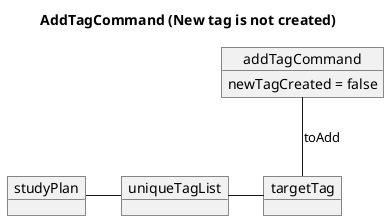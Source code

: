 @startuml

title AddTagCommand (New tag is not created)

object addTagCommand {
    newTagCreated = false
}

object studyPlan

object uniqueTagList

object targetTag

studyPlan -right- uniqueTagList
uniqueTagList -right- targetTag

targetTag -up- addTagCommand : toAdd

@enduml